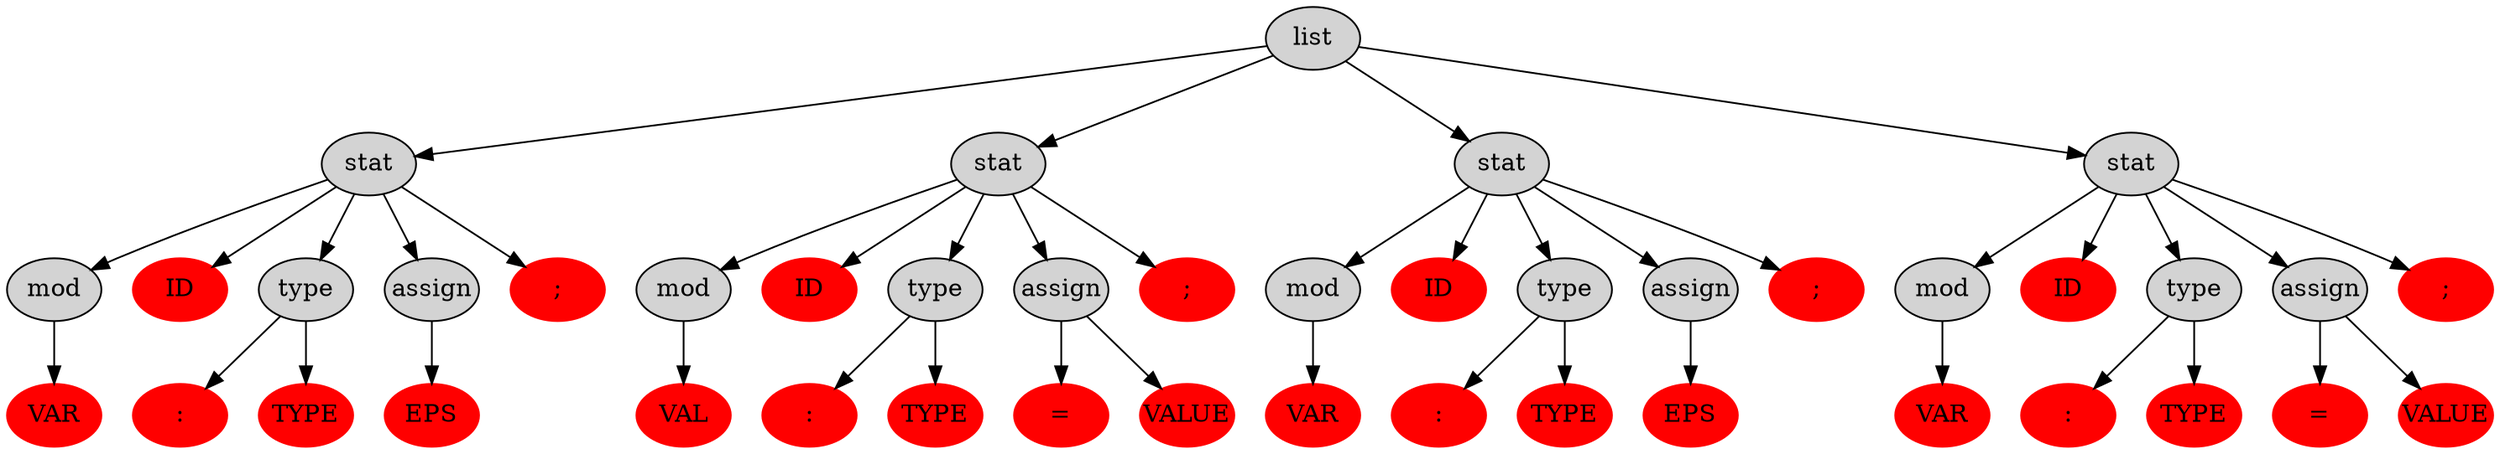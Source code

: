 digraph G {
	node [shape=oval, style=filled, fixedsize=true]
	0 [label="list"]
	1 [label="stat"]
	2 [label="mod"]
	3 [label="VAR"]
	3 [color=red]
	2 -> 3
	1 -> 2
	4 [label="ID"]
	4 [color=red]
	1 -> 4
	5 [label="type"]
	6 [label=":"]
	6 [color=red]
	5 -> 6
	7 [label="TYPE"]
	7 [color=red]
	5 -> 7
	1 -> 5
	8 [label="assign"]
	9 [label="EPS"]
	9 [color=red]
	8 -> 9
	1 -> 8
	10 [label=";"]
	10 [color=red]
	1 -> 10
	0 -> 1
	13 [label="stat"]
	14 [label="mod"]
	15 [label="VAL"]
	15 [color=red]
	14 -> 15
	13 -> 14
	16 [label="ID"]
	16 [color=red]
	13 -> 16
	17 [label="type"]
	18 [label=":"]
	18 [color=red]
	17 -> 18
	19 [label="TYPE"]
	19 [color=red]
	17 -> 19
	13 -> 17
	20 [label="assign"]
	21 [label="="]
	21 [color=red]
	20 -> 21
	22 [label="VALUE"]
	22 [color=red]
	20 -> 22
	13 -> 20
	23 [label=";"]
	23 [color=red]
	13 -> 23
	0 -> 13
	25 [label="stat"]
	26 [label="mod"]
	27 [label="VAR"]
	27 [color=red]
	26 -> 27
	25 -> 26
	28 [label="ID"]
	28 [color=red]
	25 -> 28
	29 [label="type"]
	30 [label=":"]
	30 [color=red]
	29 -> 30
	31 [label="TYPE"]
	31 [color=red]
	29 -> 31
	25 -> 29
	32 [label="assign"]
	33 [label="EPS"]
	33 [color=red]
	32 -> 33
	25 -> 32
	34 [label=";"]
	34 [color=red]
	25 -> 34
	0 -> 25
	37 [label="stat"]
	38 [label="mod"]
	39 [label="VAR"]
	39 [color=red]
	38 -> 39
	37 -> 38
	40 [label="ID"]
	40 [color=red]
	37 -> 40
	41 [label="type"]
	42 [label=":"]
	42 [color=red]
	41 -> 42
	43 [label="TYPE"]
	43 [color=red]
	41 -> 43
	37 -> 41
	44 [label="assign"]
	45 [label="="]
	45 [color=red]
	44 -> 45
	46 [label="VALUE"]
	46 [color=red]
	44 -> 46
	37 -> 44
	47 [label=";"]
	47 [color=red]
	37 -> 47
	0 -> 37

}
